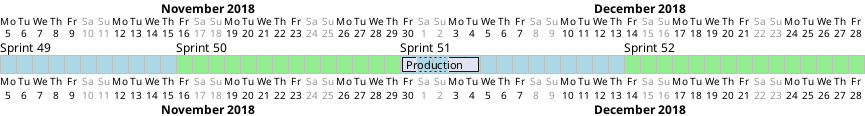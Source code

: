 {
  "sha1": "3fypr04p8d11xnutzfd56ogl11ux2vm",
  "insertion": {
    "when": "2024-05-30T20:48:20.258Z",
    "url": "http://forum.plantuml.net/7781/gantt-chart-colorize-time-sections",
    "user": "plantuml@gmail.com"
  }
}
@startgantt
Project starts the 5th of november 2018
saturday are closed
sunday are closed
2018/11/05 and 9 days are colored in lightblue and are named [Sprint 49]
then 10 days are colored in lightgreen and are named [Sprint 50]
then 10 days are colored in lightblue and are named [Sprint 51]
then 10 days are colored in lightgreen and are named [Sprint 52]
[Production] lasts 3 days and starts at [Sprint 51]'s start

@endgantt
